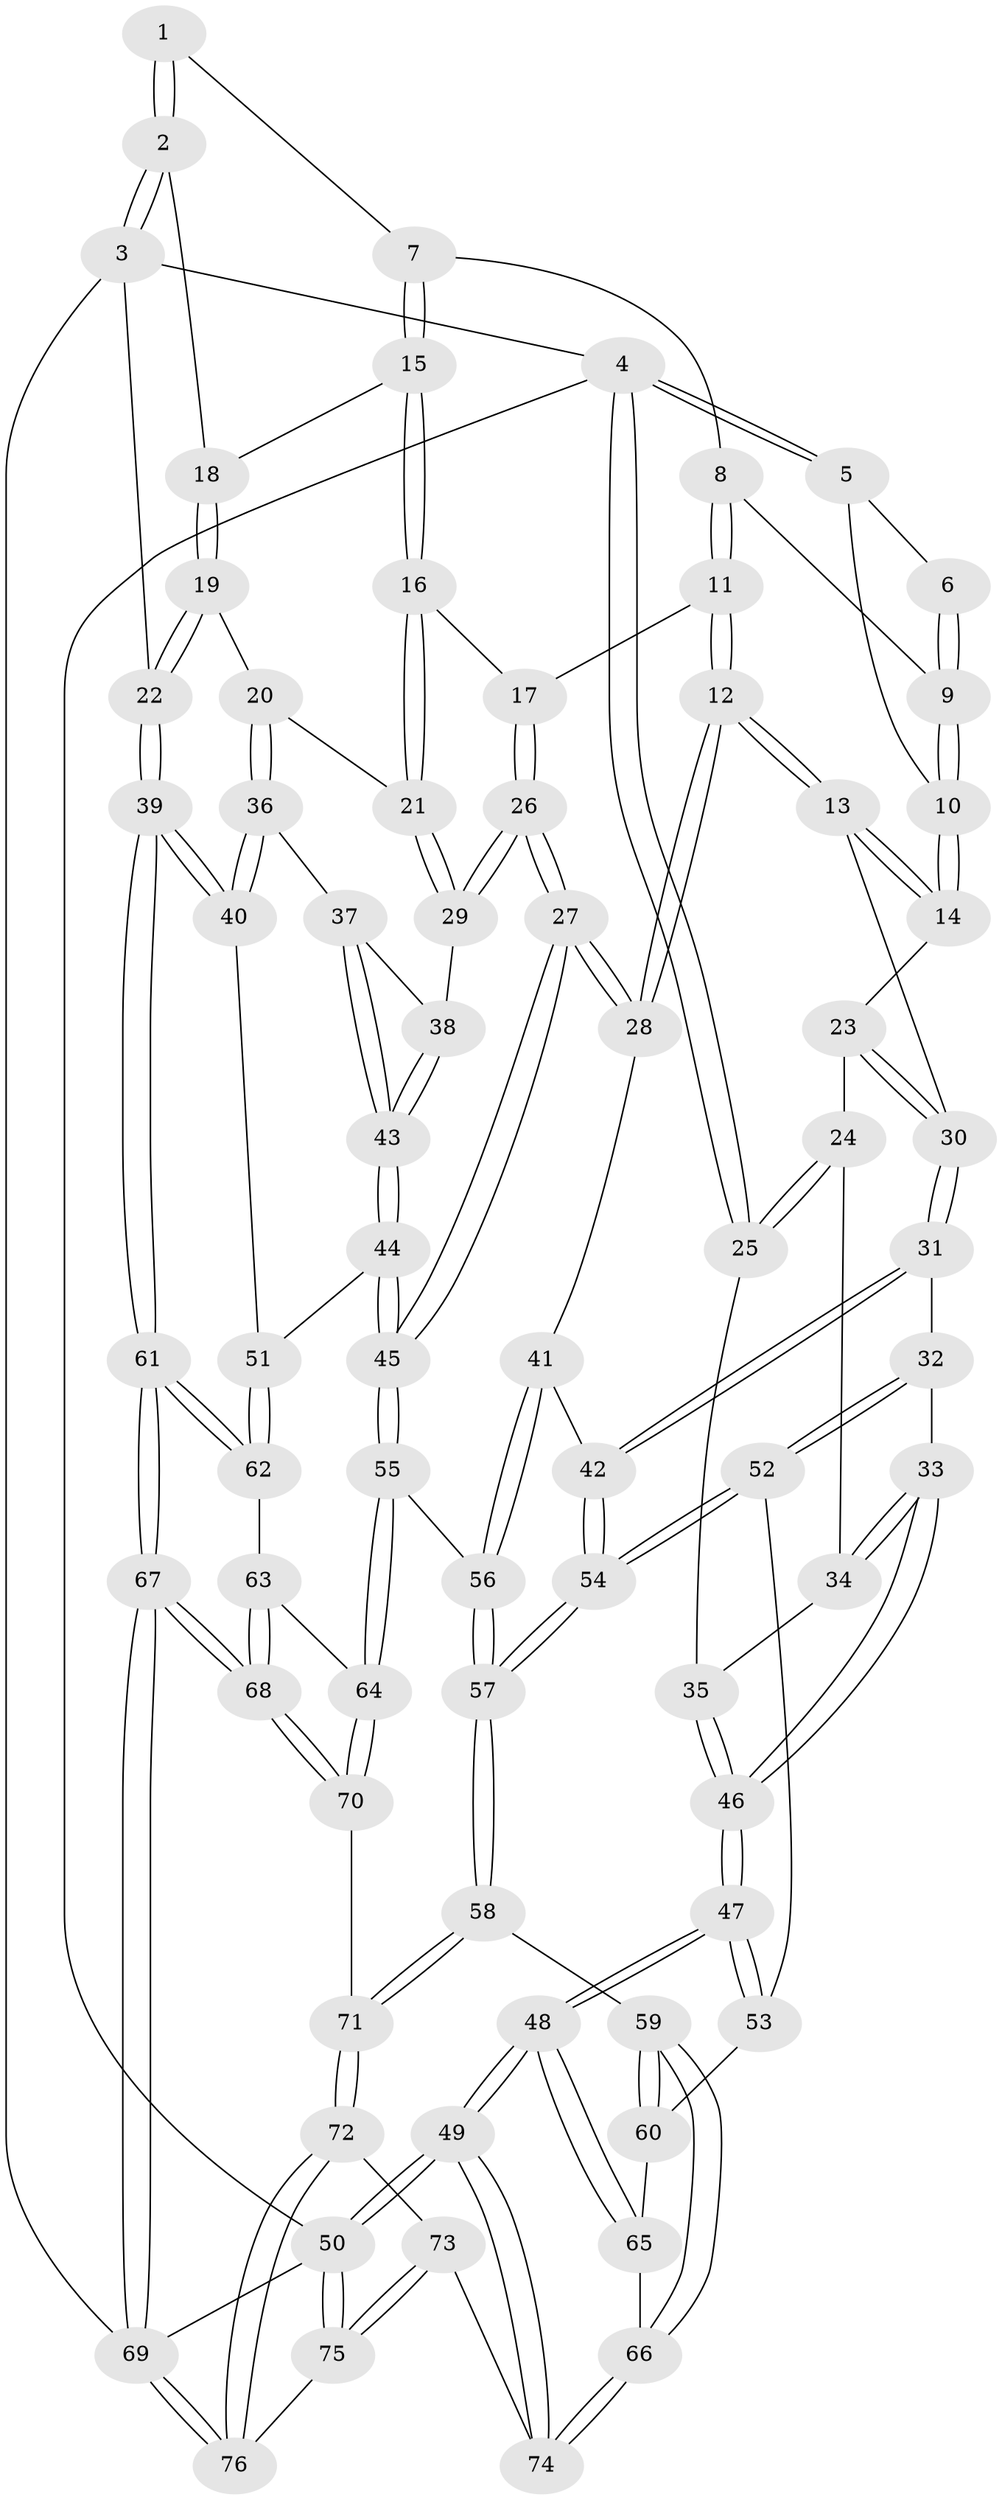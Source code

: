 // coarse degree distribution, {2: 0.043478260869565216, 4: 0.30434782608695654, 3: 0.43478260869565216, 6: 0.043478260869565216, 5: 0.13043478260869565, 7: 0.043478260869565216}
// Generated by graph-tools (version 1.1) at 2025/38/03/04/25 23:38:34]
// undirected, 76 vertices, 187 edges
graph export_dot {
  node [color=gray90,style=filled];
  1 [pos="+0.6755528693916717+0"];
  2 [pos="+1+0"];
  3 [pos="+1+0"];
  4 [pos="+0+0"];
  5 [pos="+0.1954246776663537+0"];
  6 [pos="+0.5387382778866289+0"];
  7 [pos="+0.7264254414704142+0.09724577796917402"];
  8 [pos="+0.5363797419811885+0.12707939339896224"];
  9 [pos="+0.514467240523182+0.10848429246532172"];
  10 [pos="+0.29223133107103466+0.13402913703760122"];
  11 [pos="+0.5427143945577955+0.20958657998463603"];
  12 [pos="+0.472560349510836+0.3585261936130531"];
  13 [pos="+0.41811367439019215+0.32912707422148135"];
  14 [pos="+0.28495308598353114+0.16001877325581434"];
  15 [pos="+0.7445956412975551+0.11773032613401463"];
  16 [pos="+0.7593646568777123+0.17620160105234944"];
  17 [pos="+0.6936939840289075+0.25517987695711875"];
  18 [pos="+0.9232931180604812+0.03629514311611094"];
  19 [pos="+0.9549774732452216+0.28583737440061596"];
  20 [pos="+0.9442881494056322+0.28886946624810445"];
  21 [pos="+0.9362276465021713+0.28618986499065474"];
  22 [pos="+1+0.2863269339534583"];
  23 [pos="+0.1895901233162744+0.23083859320680797"];
  24 [pos="+0.1838255868651978+0.2326574805783935"];
  25 [pos="+0+0"];
  26 [pos="+0.66108296219904+0.3838885909478844"];
  27 [pos="+0.6138381660506307+0.4163073690931849"];
  28 [pos="+0.4915516385951111+0.3891499398779185"];
  29 [pos="+0.6901416343381421+0.3879471313799739"];
  30 [pos="+0.26415694026147946+0.4122487362483908"];
  31 [pos="+0.2453274017407666+0.458727205957595"];
  32 [pos="+0.143940801149293+0.45511736992788854"];
  33 [pos="+0.08741393953990777+0.4157080484191917"];
  34 [pos="+0.11721717861708758+0.2800316045964373"];
  35 [pos="+0+0.15129491391696614"];
  36 [pos="+0.8922476290452779+0.4170627297347487"];
  37 [pos="+0.8697514396106577+0.42668916197879725"];
  38 [pos="+0.6958614727508098+0.3911257384348067"];
  39 [pos="+1+0.6304645572664157"];
  40 [pos="+0.9346215036472367+0.5338542517933403"];
  41 [pos="+0.4783897231616187+0.41333488325810475"];
  42 [pos="+0.29109644725971057+0.5221665450556151"];
  43 [pos="+0.7992767458669084+0.4903105010570052"];
  44 [pos="+0.7784441892737617+0.5823343863977091"];
  45 [pos="+0.6734520815474729+0.6178481751441052"];
  46 [pos="+0+0.540217695885244"];
  47 [pos="+0+0.5840211713454516"];
  48 [pos="+0+0.6392207567258216"];
  49 [pos="+0+0.7649137832733622"];
  50 [pos="+0+1"];
  51 [pos="+0.8400078546375116+0.5956152506500081"];
  52 [pos="+0.1394042498832252+0.5672980734001065"];
  53 [pos="+0.12525496633983005+0.5865644333380382"];
  54 [pos="+0.29390489436590955+0.5783731865926678"];
  55 [pos="+0.6618402176049837+0.6408360070483842"];
  56 [pos="+0.4572306700702375+0.6058452892406125"];
  57 [pos="+0.3382132874690708+0.6943089342312434"];
  58 [pos="+0.3318178831236656+0.7182484902403897"];
  59 [pos="+0.24309085987917192+0.749581060305637"];
  60 [pos="+0.1439864575195365+0.63964322060878"];
  61 [pos="+1+0.7819515992437546"];
  62 [pos="+0.8805814368047187+0.6717783157590189"];
  63 [pos="+0.8412443189966201+0.7267832227407107"];
  64 [pos="+0.6664806255436355+0.777070172788998"];
  65 [pos="+0.07446842764081921+0.6687603028596387"];
  66 [pos="+0.1904227271169892+0.7944299446499998"];
  67 [pos="+1+1"];
  68 [pos="+1+0.9493987279853539"];
  69 [pos="+1+1"];
  70 [pos="+0.6535985994503543+0.8251886847814485"];
  71 [pos="+0.5326580904454891+0.9365125741522464"];
  72 [pos="+0.51594383566809+1"];
  73 [pos="+0.14409303219328518+0.8921627929901929"];
  74 [pos="+0.13343836095651684+0.854561036066182"];
  75 [pos="+0.11293278658482984+1"];
  76 [pos="+0.5186488977887126+1"];
  1 -- 2;
  1 -- 2;
  1 -- 7;
  2 -- 3;
  2 -- 3;
  2 -- 18;
  3 -- 4;
  3 -- 22;
  3 -- 69;
  4 -- 5;
  4 -- 5;
  4 -- 25;
  4 -- 25;
  4 -- 50;
  5 -- 6;
  5 -- 10;
  6 -- 9;
  6 -- 9;
  7 -- 8;
  7 -- 15;
  7 -- 15;
  8 -- 9;
  8 -- 11;
  8 -- 11;
  9 -- 10;
  9 -- 10;
  10 -- 14;
  10 -- 14;
  11 -- 12;
  11 -- 12;
  11 -- 17;
  12 -- 13;
  12 -- 13;
  12 -- 28;
  12 -- 28;
  13 -- 14;
  13 -- 14;
  13 -- 30;
  14 -- 23;
  15 -- 16;
  15 -- 16;
  15 -- 18;
  16 -- 17;
  16 -- 21;
  16 -- 21;
  17 -- 26;
  17 -- 26;
  18 -- 19;
  18 -- 19;
  19 -- 20;
  19 -- 22;
  19 -- 22;
  20 -- 21;
  20 -- 36;
  20 -- 36;
  21 -- 29;
  21 -- 29;
  22 -- 39;
  22 -- 39;
  23 -- 24;
  23 -- 30;
  23 -- 30;
  24 -- 25;
  24 -- 25;
  24 -- 34;
  25 -- 35;
  26 -- 27;
  26 -- 27;
  26 -- 29;
  26 -- 29;
  27 -- 28;
  27 -- 28;
  27 -- 45;
  27 -- 45;
  28 -- 41;
  29 -- 38;
  30 -- 31;
  30 -- 31;
  31 -- 32;
  31 -- 42;
  31 -- 42;
  32 -- 33;
  32 -- 52;
  32 -- 52;
  33 -- 34;
  33 -- 34;
  33 -- 46;
  33 -- 46;
  34 -- 35;
  35 -- 46;
  35 -- 46;
  36 -- 37;
  36 -- 40;
  36 -- 40;
  37 -- 38;
  37 -- 43;
  37 -- 43;
  38 -- 43;
  38 -- 43;
  39 -- 40;
  39 -- 40;
  39 -- 61;
  39 -- 61;
  40 -- 51;
  41 -- 42;
  41 -- 56;
  41 -- 56;
  42 -- 54;
  42 -- 54;
  43 -- 44;
  43 -- 44;
  44 -- 45;
  44 -- 45;
  44 -- 51;
  45 -- 55;
  45 -- 55;
  46 -- 47;
  46 -- 47;
  47 -- 48;
  47 -- 48;
  47 -- 53;
  47 -- 53;
  48 -- 49;
  48 -- 49;
  48 -- 65;
  48 -- 65;
  49 -- 50;
  49 -- 50;
  49 -- 74;
  49 -- 74;
  50 -- 75;
  50 -- 75;
  50 -- 69;
  51 -- 62;
  51 -- 62;
  52 -- 53;
  52 -- 54;
  52 -- 54;
  53 -- 60;
  54 -- 57;
  54 -- 57;
  55 -- 56;
  55 -- 64;
  55 -- 64;
  56 -- 57;
  56 -- 57;
  57 -- 58;
  57 -- 58;
  58 -- 59;
  58 -- 71;
  58 -- 71;
  59 -- 60;
  59 -- 60;
  59 -- 66;
  59 -- 66;
  60 -- 65;
  61 -- 62;
  61 -- 62;
  61 -- 67;
  61 -- 67;
  62 -- 63;
  63 -- 64;
  63 -- 68;
  63 -- 68;
  64 -- 70;
  64 -- 70;
  65 -- 66;
  66 -- 74;
  66 -- 74;
  67 -- 68;
  67 -- 68;
  67 -- 69;
  67 -- 69;
  68 -- 70;
  68 -- 70;
  69 -- 76;
  69 -- 76;
  70 -- 71;
  71 -- 72;
  71 -- 72;
  72 -- 73;
  72 -- 76;
  72 -- 76;
  73 -- 74;
  73 -- 75;
  73 -- 75;
  75 -- 76;
}
